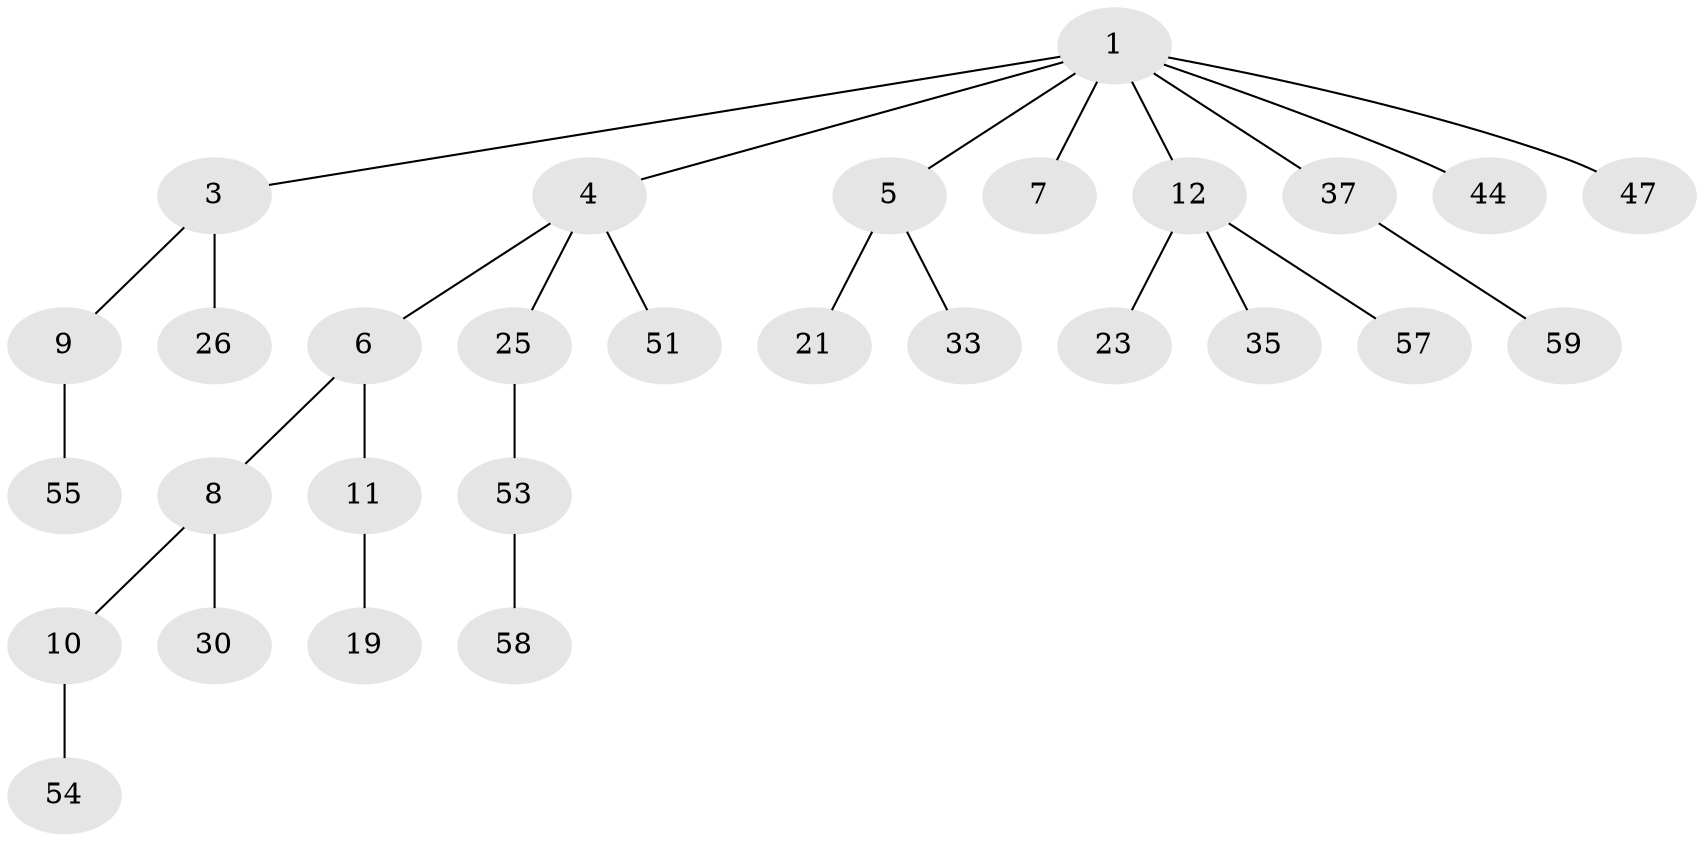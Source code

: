 // original degree distribution, {5: 0.0847457627118644, 4: 0.06779661016949153, 3: 0.06779661016949153, 2: 0.288135593220339, 1: 0.4915254237288136}
// Generated by graph-tools (version 1.1) at 2025/15/03/09/25 04:15:33]
// undirected, 29 vertices, 28 edges
graph export_dot {
graph [start="1"]
  node [color=gray90,style=filled];
  1 [super="+2"];
  3 [super="+39"];
  4 [super="+28+24+29"];
  5;
  6 [super="+34"];
  7 [super="+16"];
  8 [super="+13+17"];
  9 [super="+40+46+36"];
  10;
  11 [super="+15"];
  12 [super="+20+49+14"];
  19;
  21;
  23;
  25 [super="+43"];
  26;
  30;
  33;
  35 [super="+52"];
  37;
  44;
  47;
  51;
  53;
  54;
  55;
  57;
  58;
  59;
  1 -- 4;
  1 -- 5;
  1 -- 7;
  1 -- 37;
  1 -- 3;
  1 -- 12;
  1 -- 44;
  1 -- 47;
  3 -- 9;
  3 -- 26;
  4 -- 6;
  4 -- 25;
  4 -- 51;
  5 -- 21;
  5 -- 33;
  6 -- 8;
  6 -- 11;
  8 -- 10;
  8 -- 30;
  9 -- 55;
  10 -- 54;
  11 -- 19;
  12 -- 57;
  12 -- 35;
  12 -- 23;
  25 -- 53;
  37 -- 59;
  53 -- 58;
}
